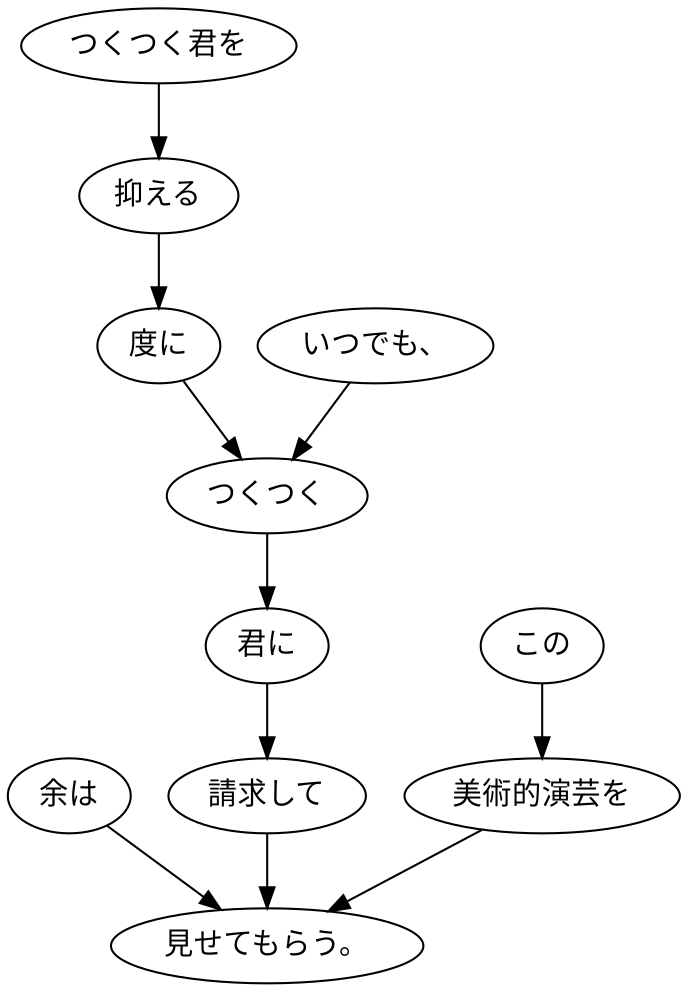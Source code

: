 digraph graph4069 {
	node0 [label="余は"];
	node1 [label="つくつく君を"];
	node2 [label="抑える"];
	node3 [label="度に"];
	node4 [label="いつでも、"];
	node5 [label="つくつく"];
	node6 [label="君に"];
	node7 [label="請求して"];
	node8 [label="この"];
	node9 [label="美術的演芸を"];
	node10 [label="見せてもらう。"];
	node0 -> node10;
	node1 -> node2;
	node2 -> node3;
	node3 -> node5;
	node4 -> node5;
	node5 -> node6;
	node6 -> node7;
	node7 -> node10;
	node8 -> node9;
	node9 -> node10;
}
